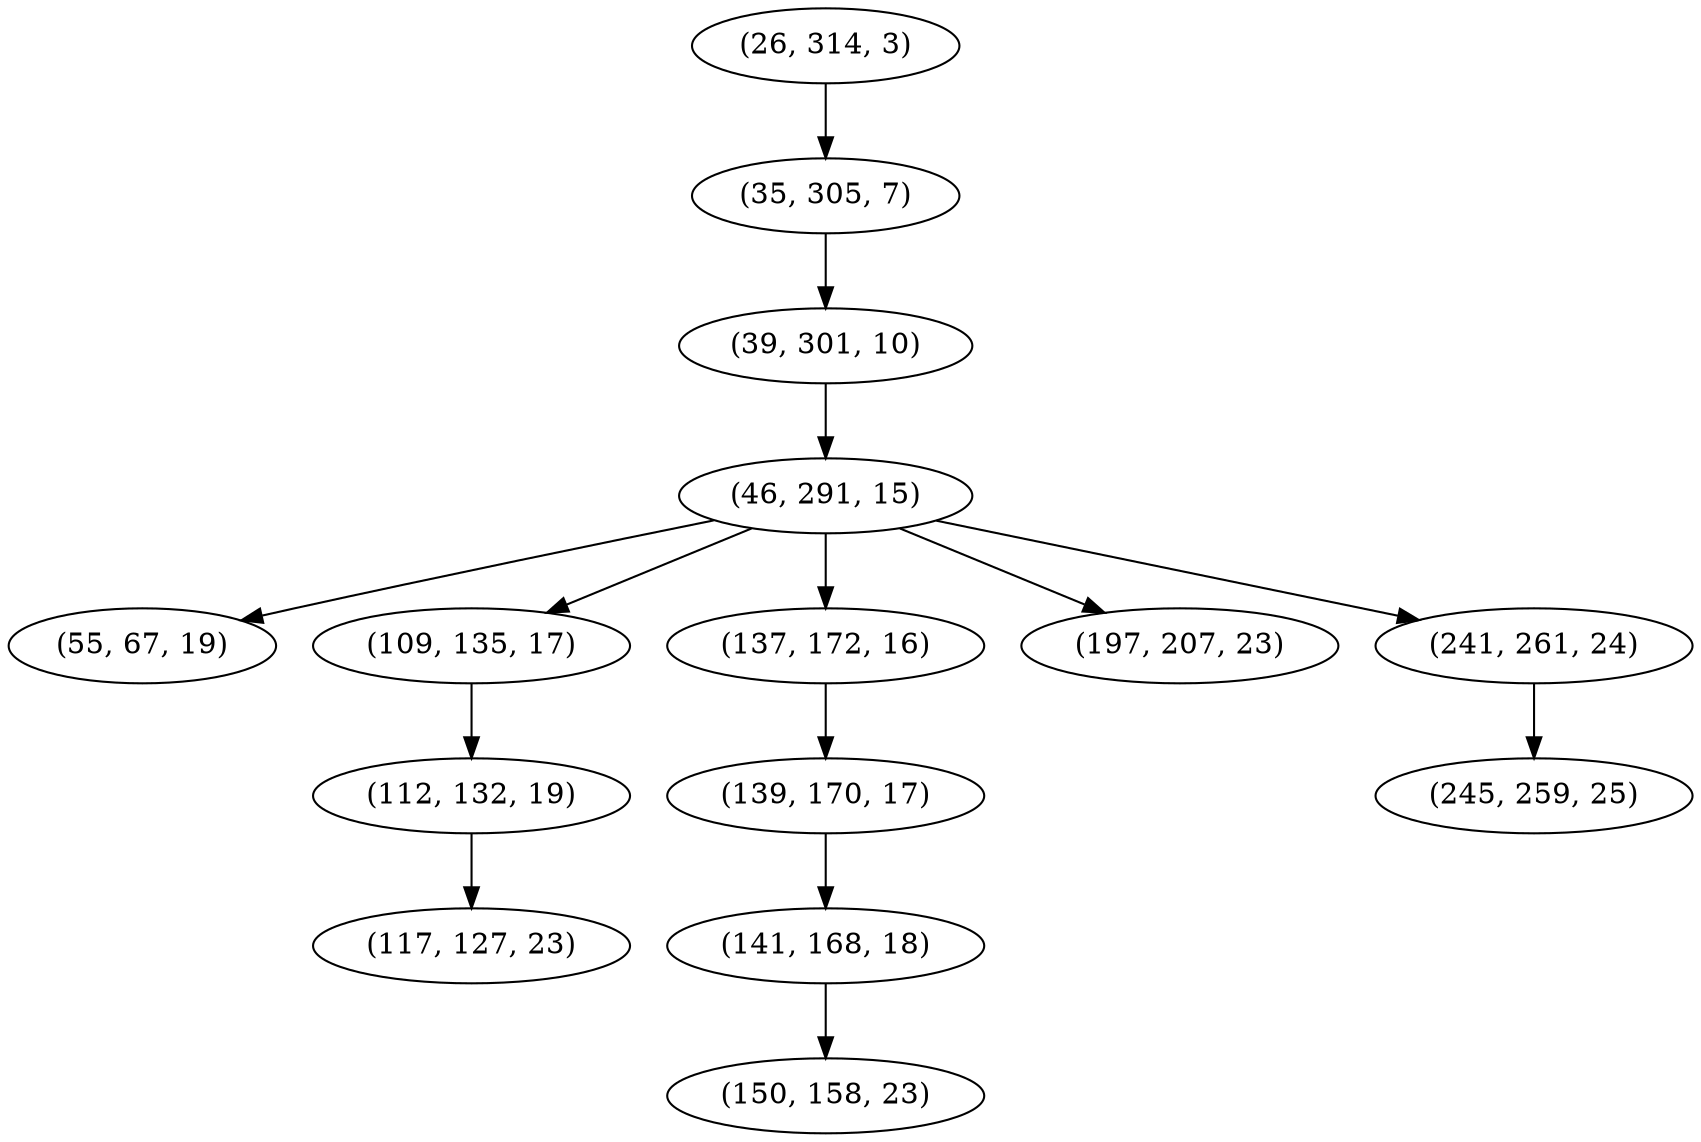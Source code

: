 digraph tree {
    "(26, 314, 3)";
    "(35, 305, 7)";
    "(39, 301, 10)";
    "(46, 291, 15)";
    "(55, 67, 19)";
    "(109, 135, 17)";
    "(112, 132, 19)";
    "(117, 127, 23)";
    "(137, 172, 16)";
    "(139, 170, 17)";
    "(141, 168, 18)";
    "(150, 158, 23)";
    "(197, 207, 23)";
    "(241, 261, 24)";
    "(245, 259, 25)";
    "(26, 314, 3)" -> "(35, 305, 7)";
    "(35, 305, 7)" -> "(39, 301, 10)";
    "(39, 301, 10)" -> "(46, 291, 15)";
    "(46, 291, 15)" -> "(55, 67, 19)";
    "(46, 291, 15)" -> "(109, 135, 17)";
    "(46, 291, 15)" -> "(137, 172, 16)";
    "(46, 291, 15)" -> "(197, 207, 23)";
    "(46, 291, 15)" -> "(241, 261, 24)";
    "(109, 135, 17)" -> "(112, 132, 19)";
    "(112, 132, 19)" -> "(117, 127, 23)";
    "(137, 172, 16)" -> "(139, 170, 17)";
    "(139, 170, 17)" -> "(141, 168, 18)";
    "(141, 168, 18)" -> "(150, 158, 23)";
    "(241, 261, 24)" -> "(245, 259, 25)";
}
